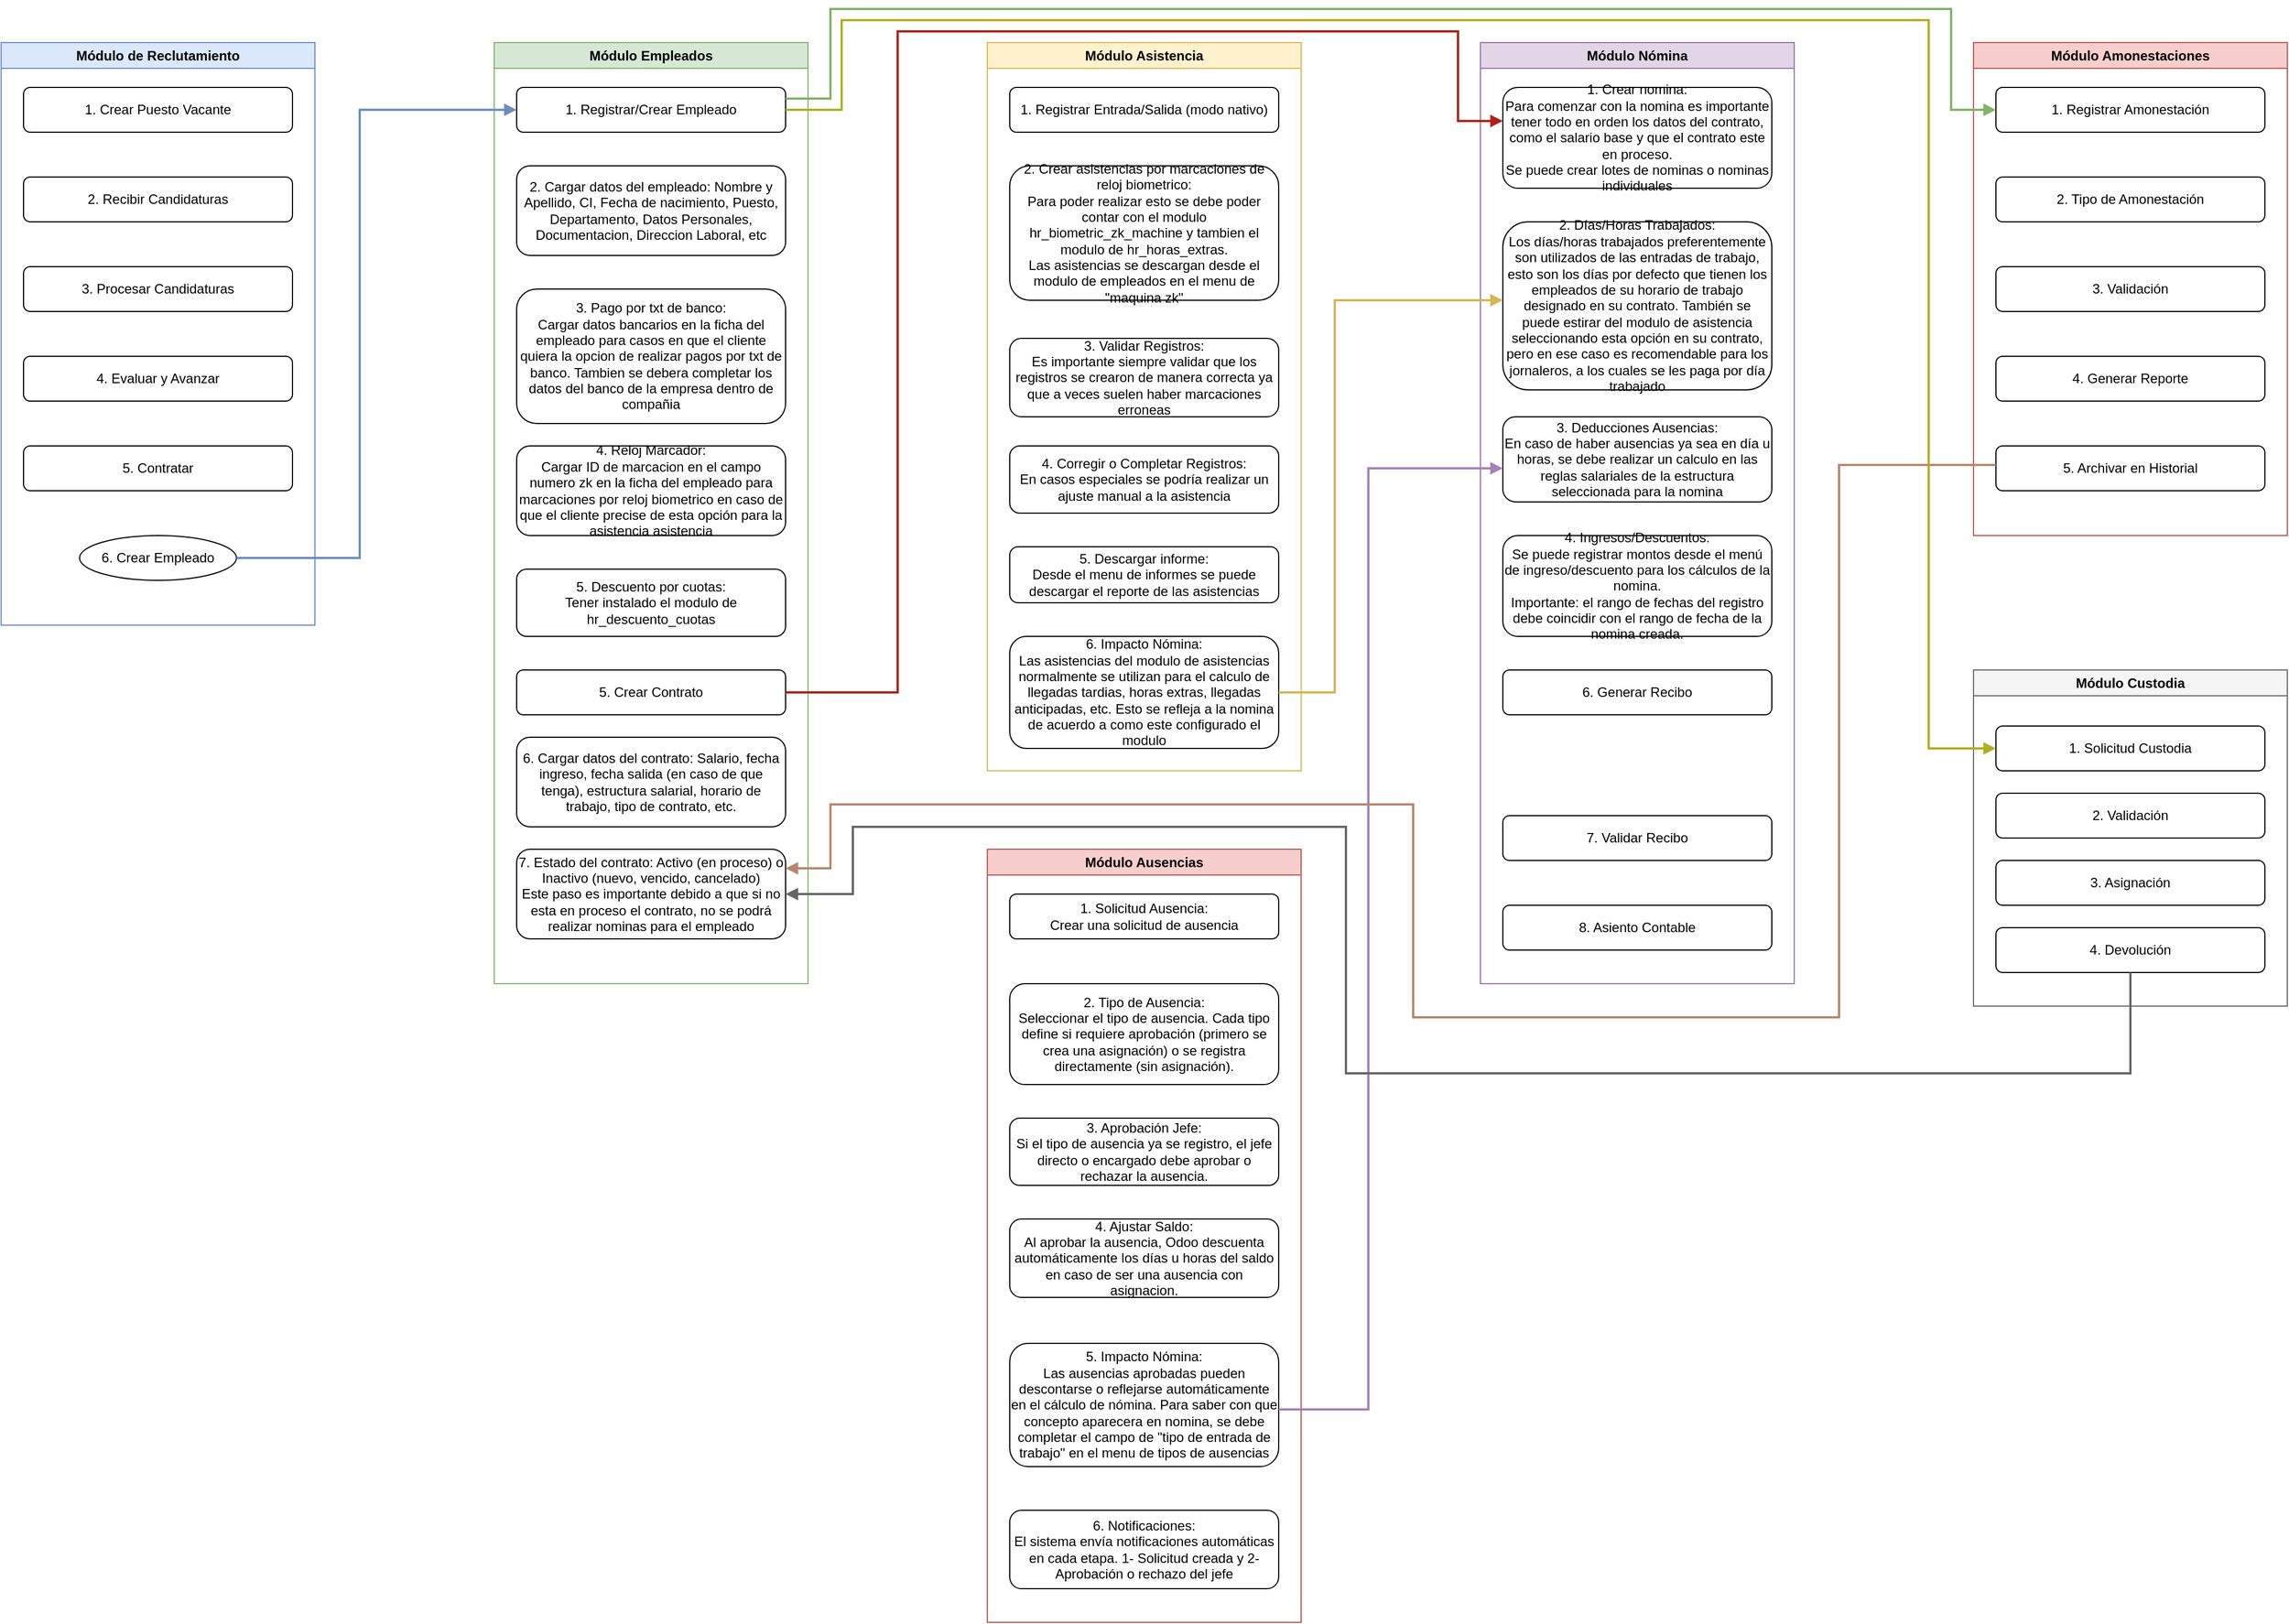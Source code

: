 <mxfile version="26.2.14">
  <diagram name="RRHH_Odoo_Flujo_Optimizado" id="X3b9cJ5aVg2Kd97cH52v">
    <mxGraphModel dx="1426" dy="740" grid="1" gridSize="10" guides="1" tooltips="1" connect="1" arrows="1" fold="1" page="1" pageScale="1" pageWidth="1169" pageHeight="827" math="0" shadow="0">
      <root>
        <mxCell id="0" />
        <mxCell id="1" parent="0" />
        <mxCell id="reclutamiento" value="Módulo de Reclutamiento" style="swimlane;whiteSpace=wrap;fillColor=#dae8fc;strokeColor=#6c8ebf;" parent="1" vertex="1">
          <mxGeometry x="40" y="80" width="280" height="520" as="geometry" />
        </mxCell>
        <mxCell id="definir_requisitos" value="1. Crear Puesto Vacante" style="rounded=1;whiteSpace=wrap;" parent="reclutamiento" vertex="1">
          <mxGeometry x="20" y="40" width="240" height="40" as="geometry" />
        </mxCell>
        <mxCell id="publicar_vacante" value="2. Recibir Candidaturas" style="rounded=1;whiteSpace=wrap;" parent="reclutamiento" vertex="1">
          <mxGeometry x="20" y="120" width="240" height="40" as="geometry" />
        </mxCell>
        <mxCell id="recibir_postulaciones" value="3. Procesar Candidaturas" style="rounded=1;whiteSpace=wrap;" parent="reclutamiento" vertex="1">
          <mxGeometry x="20" y="200" width="240" height="40" as="geometry" />
        </mxCell>
        <mxCell id="evaluar_candidatos" value="4. Evaluar y Avanzar" style="rounded=1;whiteSpace=wrap;" parent="reclutamiento" vertex="1">
          <mxGeometry x="20" y="280" width="240" height="40" as="geometry" />
        </mxCell>
        <mxCell id="test_formulario" value="5. Contratar" style="rounded=1;whiteSpace=wrap;" parent="reclutamiento" vertex="1">
          <mxGeometry x="20" y="360" width="240" height="40" as="geometry" />
        </mxCell>
        <mxCell id="crear_empleado" value="6. Crear Empleado" style="ellipse;whiteSpace=wrap;" parent="reclutamiento" vertex="1">
          <mxGeometry x="70" y="440" width="140" height="40" as="geometry" />
        </mxCell>
        <mxCell id="empleados" value="Módulo Empleados" style="swimlane;whiteSpace=wrap;fillColor=#d5e8d4;strokeColor=#82b366;" parent="1" vertex="1">
          <mxGeometry x="480" y="80" width="280" height="840" as="geometry" />
        </mxCell>
        <mxCell id="registro_empleado" value="1. Registrar/Crear Empleado" style="rounded=1;whiteSpace=wrap;" parent="empleados" vertex="1">
          <mxGeometry x="20" y="40" width="240" height="40" as="geometry" />
        </mxCell>
        <mxCell id="asignacion_puesto" value="6. Cargar datos del contrato: Salario, fecha ingreso, fecha salida (en caso de que tenga), estructura salarial, horario de trabajo, tipo de contrato, etc." style="rounded=1;whiteSpace=wrap;" parent="empleados" vertex="1">
          <mxGeometry x="20" y="620" width="240" height="80" as="geometry" />
        </mxCell>
        <mxCell id="asignacion_departamento" value="2. Cargar datos del empleado: Nombre y Apellido, CI, Fecha de nacimiento, Puesto, Departamento, Datos Personales, Documentacion, Direccion Laboral, etc" style="rounded=1;whiteSpace=wrap;" parent="empleados" vertex="1">
          <mxGeometry x="20" y="110" width="240" height="80" as="geometry" />
        </mxCell>
        <mxCell id="creacion_contrato" value="5. Crear Contrato" style="rounded=1;whiteSpace=wrap;" parent="empleados" vertex="1">
          <mxGeometry x="20" y="560" width="240" height="40" as="geometry" />
        </mxCell>
        <mxCell id="actualizacion_periodica" value="3. Pago por txt de banco:&#xa;Cargar datos bancarios en la ficha del empleado para casos en que el cliente quiera la opcion de realizar pagos por txt de banco. Tambien se debera completar los datos del banco de la empresa dentro de compañia" style="rounded=1;whiteSpace=wrap;" parent="empleados" vertex="1">
          <mxGeometry x="20" y="220" width="240" height="120" as="geometry" />
        </mxCell>
        <mxCell id="control_cambio_estado" value="7. Estado del contrato: Activo (en proceso) o Inactivo (nuevo, vencido, cancelado)&#xa;Este paso es importante debido a que si no esta en proceso el contrato, no se podrá realizar nominas para el empleado" style="rounded=1;whiteSpace=wrap;" parent="empleados" vertex="1">
          <mxGeometry x="20" y="720" width="240" height="80" as="geometry" />
        </mxCell>
        <mxCell id="7uCu36Cxa_jLhvMKCSyf-5" value="4. Reloj Marcador:&#xa;Cargar ID de marcacion en el campo numero zk en la ficha del empleado para marcaciones por reloj biometrico en caso de que el cliente precise de esta opción para la asistencia asistencia" style="rounded=1;whiteSpace=wrap;" vertex="1" parent="empleados">
          <mxGeometry x="20" y="360" width="240" height="80" as="geometry" />
        </mxCell>
        <mxCell id="7uCu36Cxa_jLhvMKCSyf-13" value="5. Descuento por cuotas:&#xa;Tener instalado el modulo de hr_descuento_cuotas" style="rounded=1;whiteSpace=wrap;" vertex="1" parent="empleados">
          <mxGeometry x="20" y="470" width="240" height="60" as="geometry" />
        </mxCell>
        <mxCell id="asistencia" value="Módulo Asistencia" style="swimlane;whiteSpace=wrap;fillColor=#fff2cc;strokeColor=#d6b656;strokeWidth=1;" parent="1" vertex="1">
          <mxGeometry x="920" y="80" width="280" height="650" as="geometry" />
        </mxCell>
        <mxCell id="registro_entrada" value="1. Registrar Entrada/Salida (modo nativo)" style="rounded=1;whiteSpace=wrap;" parent="asistencia" vertex="1">
          <mxGeometry x="20" y="40" width="240" height="40" as="geometry" />
        </mxCell>
        <mxCell id="registro_salida" value="2. Crear asistencias por marcaciones de reloj biometrico:&#xa;Para poder realizar esto se debe poder contar con el modulo hr_biometric_zk_machine y tambien el modulo de hr_horas_extras.&#xa;Las asistencias se descargan desde el modulo de empleados en el menu de &quot;maquina zk&quot;" style="rounded=1;whiteSpace=wrap;" parent="asistencia" vertex="1">
          <mxGeometry x="20" y="110" width="240" height="120" as="geometry" />
        </mxCell>
        <mxCell id="validacion_asistencia" value="3. Validar Registros:&#xa;Es importante siempre validar que los registros se crearon de manera correcta ya que a veces suelen haber marcaciones erroneas" style="rounded=1;whiteSpace=wrap;" parent="asistencia" vertex="1">
          <mxGeometry x="20" y="264" width="240" height="70" as="geometry" />
        </mxCell>
        <mxCell id="ajuste_manual" value="4. Corregir o Completar Registros:&#xa;En casos especiales se podría realizar un ajuste manual a la asistencia" style="rounded=1;whiteSpace=wrap;" parent="asistencia" vertex="1">
          <mxGeometry x="20" y="360" width="240" height="60" as="geometry" />
        </mxCell>
        <mxCell id="exportacion_nomina" value="6. Impacto Nómina:&#xa;Las asistencias del modulo de asistencias normalmente se utilizan para el calculo de llegadas tardias, horas extras, llegadas anticipadas, etc. Esto se refleja a la nomina de acuerdo a como este configurado el modulo" style="rounded=1;whiteSpace=wrap;" parent="asistencia" vertex="1">
          <mxGeometry x="20" y="530" width="240" height="100" as="geometry" />
        </mxCell>
        <mxCell id="7uCu36Cxa_jLhvMKCSyf-12" value="5. Descargar informe:&#xa;Desde el menu de informes se puede descargar el reporte de las asistencias" style="rounded=1;whiteSpace=wrap;" vertex="1" parent="asistencia">
          <mxGeometry x="20" y="450" width="240" height="50" as="geometry" />
        </mxCell>
        <mxCell id="ausencias" value="Módulo Ausencias" style="swimlane;whiteSpace=wrap;fillColor=#f8cecc;strokeColor=#b85450;" parent="1" vertex="1">
          <mxGeometry x="920" y="800" width="280" height="690" as="geometry" />
        </mxCell>
        <mxCell id="creacion_solicitud" value="1. Solicitud Ausencia:&#xa;Crear una solicitud de ausencia" style="rounded=1;whiteSpace=wrap;" parent="ausencias" vertex="1">
          <mxGeometry x="20" y="40" width="240" height="40" as="geometry" />
        </mxCell>
        <mxCell id="seleccion_tipo_ausencia" value="2. Tipo de Ausencia:&#xa;Seleccionar el tipo de ausencia. Cada tipo define si requiere aprobación (primero se crea una asignación) o se registra directamente (sin asignación)." style="rounded=1;whiteSpace=wrap;fontStyle=0" parent="ausencias" vertex="1">
          <mxGeometry x="20" y="120" width="240" height="90" as="geometry" />
        </mxCell>
        <mxCell id="validacion_responsable" value="3. Aprobación Jefe:&#xa;Si el tipo de ausencia ya se registro, el jefe directo o encargado debe aprobar o rechazar la ausencia." style="rounded=1;whiteSpace=wrap;" parent="ausencias" vertex="1">
          <mxGeometry x="20" y="240" width="240" height="60" as="geometry" />
        </mxCell>
        <mxCell id="ajuste_saldo" value="4. Ajustar Saldo:&#xa;Al aprobar la ausencia, Odoo descuenta automáticamente los días u horas del saldo en caso de ser una ausencia con asignacion." style="rounded=1;whiteSpace=wrap;" parent="ausencias" vertex="1">
          <mxGeometry x="20" y="330" width="240" height="70" as="geometry" />
        </mxCell>
        <mxCell id="enlace_nomina" value="5. Impacto Nómina:&#xa;Las ausencias aprobadas pueden descontarse o reflejarse automáticamente en el cálculo de nómina. Para saber con que concepto aparecera en nomina, se debe completar el campo de &quot;tipo de entrada de trabajo&quot; en el menu de tipos de ausencias" style="rounded=1;whiteSpace=wrap;" parent="ausencias" vertex="1">
          <mxGeometry x="20" y="441" width="240" height="110" as="geometry" />
        </mxCell>
        <mxCell id="notificaciones" value="6. Notificaciones:&#xa;El sistema envía notificaciones automáticas en cada etapa. 1- Solicitud creada y 2- Aprobación o rechazo del jefe" style="rounded=1;whiteSpace=wrap;" parent="ausencias" vertex="1">
          <mxGeometry x="20" y="590" width="240" height="70" as="geometry" />
        </mxCell>
        <mxCell id="nomina" value="Módulo Nómina" style="swimlane;whiteSpace=wrap;fillColor=#e1d5e7;strokeColor=#9673a6;" parent="1" vertex="1">
          <mxGeometry x="1360" y="80" width="280" height="840" as="geometry" />
        </mxCell>
        <mxCell id="calculo_salario_base" value="1. Crear nomina:&#xa;Para comenzar con la nomina es importante tener todo en orden los datos del contrato, como el salario base y que el contrato este en proceso.&#xa;Se puede crear lotes de nominas o nominas individuales" style="rounded=1;whiteSpace=wrap;" parent="nomina" vertex="1">
          <mxGeometry x="20" y="40" width="240" height="90" as="geometry" />
        </mxCell>
        <mxCell id="inclusion_horas_trabajadas" value="2. Días/Horas Trabajados:&#xa;Los días/horas trabajados preferentemente son utilizados de las entradas de trabajo, esto son los días por defecto que tienen los empleados de su horario de trabajo designado en su contrato. También se puede estirar del modulo de asistencia seleccionando esta opción en su contrato, pero en ese caso es recomendable para los jornaleros, a los cuales se les paga por día trabajado" style="rounded=1;whiteSpace=wrap;" parent="nomina" vertex="1">
          <mxGeometry x="20" y="160" width="240" height="150" as="geometry" />
        </mxCell>
        <mxCell id="inclusion_ausencias" value="3. Deducciones Ausencias:&#xa;En caso de haber ausencias ya sea en día u horas, se debe realizar un calculo en las reglas salariales de la estructura seleccionada para la nomina" style="rounded=1;whiteSpace=wrap;" parent="nomina" vertex="1">
          <mxGeometry x="20" y="334" width="240" height="76" as="geometry" />
        </mxCell>
        <mxCell id="generacion_asiento_contable" value="8. Asiento Contable" style="rounded=1;whiteSpace=wrap;" parent="nomina" vertex="1">
          <mxGeometry x="20" y="770" width="240" height="40" as="geometry" />
        </mxCell>
        <mxCell id="validacion_recibo" value="7. Validar Recibo" style="rounded=1;whiteSpace=wrap;" parent="nomina" vertex="1">
          <mxGeometry x="20" y="690" width="240" height="40" as="geometry" />
        </mxCell>
        <mxCell id="generacion_recibo_nomina" value="6. Generar Recibo" style="rounded=1;whiteSpace=wrap;" parent="nomina" vertex="1">
          <mxGeometry x="20" y="560" width="240" height="40" as="geometry" />
        </mxCell>
        <mxCell id="inclusion_inputs_adicionales" value="4. Ingresos/Descuentos:&#xa;Se puede registrar montos desde el menú de ingreso/descuento para los cálculos de la nomina.&#xa;Importante: el rango de fechas del registro debe coincidir con el rango de fecha de la nomina creada." style="rounded=1;whiteSpace=wrap;" parent="nomina" vertex="1">
          <mxGeometry x="20" y="440" width="240" height="90" as="geometry" />
        </mxCell>
        <mxCell id="custodia" value="Módulo Custodia" style="swimlane;whiteSpace=wrap;fillColor=#f5f5f5;strokeColor=#666666;" parent="1" vertex="1">
          <mxGeometry x="1800" y="640" width="280" height="300" as="geometry" />
        </mxCell>
        <mxCell id="registro_solicitud_custodia" value="1. Solicitud Custodia" style="rounded=1;whiteSpace=wrap;" parent="custodia" vertex="1">
          <mxGeometry x="20" y="50" width="240" height="40" as="geometry" />
        </mxCell>
        <mxCell id="validacion_custodia" value="2. Validación" style="rounded=1;whiteSpace=wrap;" parent="custodia" vertex="1">
          <mxGeometry x="20" y="110" width="240" height="40" as="geometry" />
        </mxCell>
        <mxCell id="asignacion_propiedad" value="3. Asignación" style="rounded=1;whiteSpace=wrap;" parent="custodia" vertex="1">
          <mxGeometry x="20" y="170" width="240" height="40" as="geometry" />
        </mxCell>
        <mxCell id="registro_devolucion" value="4. Devolución" style="rounded=1;whiteSpace=wrap;" parent="custodia" vertex="1">
          <mxGeometry x="20" y="230" width="240" height="40" as="geometry" />
        </mxCell>
        <mxCell id="amonestaciones" value="Módulo Amonestaciones" style="swimlane;whiteSpace=wrap;fillColor=#f8cecc;strokeColor=#b85450;" parent="1" vertex="1">
          <mxGeometry x="1800" y="80" width="280" height="440" as="geometry" />
        </mxCell>
        <mxCell id="registro_amonestacion" value="1. Registrar Amonestación" style="rounded=1;whiteSpace=wrap;" parent="amonestaciones" vertex="1">
          <mxGeometry x="20" y="40" width="240" height="40" as="geometry" />
        </mxCell>
        <mxCell id="definicion_tipo_amonestacion" value="2. Tipo de Amonestación" style="rounded=1;whiteSpace=wrap;" parent="amonestaciones" vertex="1">
          <mxGeometry x="20" y="120" width="240" height="40" as="geometry" />
        </mxCell>
        <mxCell id="validacion_amonestacion" value="3. Validación" style="rounded=1;whiteSpace=wrap;" parent="amonestaciones" vertex="1">
          <mxGeometry x="20" y="200" width="240" height="40" as="geometry" />
        </mxCell>
        <mxCell id="generacion_reporte_pdf" value="4. Generar Reporte" style="rounded=1;whiteSpace=wrap;" parent="amonestaciones" vertex="1">
          <mxGeometry x="20" y="280" width="240" height="40" as="geometry" />
        </mxCell>
        <mxCell id="archivo_historial_empleado" value="5. Archivar en Historial" style="rounded=1;whiteSpace=wrap;" parent="amonestaciones" vertex="1">
          <mxGeometry x="20" y="360" width="240" height="40" as="geometry" />
        </mxCell>
        <mxCell id="con_reclutamiento_empleados" style="edgeStyle=orthogonalEdgeStyle;rounded=0;endArrow=block;html=1;strokeColor=#6c8ebf;strokeWidth=2;exitX=1;exitY=0.5;exitDx=0;exitDy=0;" parent="1" source="crear_empleado" target="registro_empleado" edge="1">
          <mxGeometry relative="1" as="geometry">
            <mxPoint x="360" y="610" as="sourcePoint" />
            <mxPoint x="360" y="110" as="targetPoint" />
            <Array as="points">
              <mxPoint x="360" y="540" />
              <mxPoint x="360" y="140" />
            </Array>
          </mxGeometry>
        </mxCell>
        <mxCell id="con_empleados_nomina_contrato" style="edgeStyle=orthogonalEdgeStyle;rounded=0;endArrow=block;html=1;strokeColor=#B31F15;strokeWidth=2;fillColor=#FF1111;" parent="1" source="creacion_contrato" target="calculo_salario_base" edge="1">
          <mxGeometry relative="1" as="geometry">
            <Array as="points">
              <mxPoint x="840" y="660" />
              <mxPoint x="840" y="70" />
              <mxPoint x="1340" y="70" />
              <mxPoint x="1340" y="150" />
            </Array>
          </mxGeometry>
        </mxCell>
        <mxCell id="con_asistencia_nomina_horas" style="edgeStyle=orthogonalEdgeStyle;rounded=0;endArrow=block;html=1;strokeColor=#d6b656;strokeWidth=2;exitX=1;exitY=0.5;exitDx=0;exitDy=0;" parent="1" source="exportacion_nomina" target="inclusion_horas_trabajadas" edge="1">
          <mxGeometry relative="1" as="geometry">
            <Array as="points">
              <mxPoint x="1230" y="660" />
              <mxPoint x="1230" y="310" />
            </Array>
            <mxPoint x="1190" y="540" as="sourcePoint" />
          </mxGeometry>
        </mxCell>
        <mxCell id="con_ausencias_nomina_dias" style="edgeStyle=orthogonalEdgeStyle;rounded=0;endArrow=block;html=1;strokeColor=#A680B8;strokeWidth=2;" parent="1" source="enlace_nomina" target="inclusion_ausencias" edge="1">
          <mxGeometry relative="1" as="geometry">
            <Array as="points">
              <mxPoint x="1260" y="1300" />
              <mxPoint x="1260" y="460" />
            </Array>
          </mxGeometry>
        </mxCell>
        <mxCell id="con_empleado_amonestaciones" style="edgeStyle=orthogonalEdgeStyle;rounded=0;endArrow=block;html=1;strokeColor=#82b366;strokeWidth=2;" parent="1" source="registro_empleado" target="registro_amonestacion" edge="1">
          <mxGeometry relative="1" as="geometry">
            <Array as="points">
              <mxPoint x="780" y="130" />
              <mxPoint x="780" y="50" />
              <mxPoint x="1780" y="50" />
              <mxPoint x="1780" y="140" />
            </Array>
          </mxGeometry>
        </mxCell>
        <mxCell id="con_amonestaciones_historial" style="edgeStyle=orthogonalEdgeStyle;rounded=0;endArrow=block;html=1;strokeColor=#B8866E;strokeWidth=2;" parent="1" edge="1">
          <mxGeometry relative="1" as="geometry">
            <Array as="points">
              <mxPoint x="1680" y="457" />
              <mxPoint x="1680" y="950" />
              <mxPoint x="1300" y="950" />
              <mxPoint x="1300" y="760" />
              <mxPoint x="780" y="760" />
              <mxPoint x="780" y="817" />
            </Array>
            <mxPoint x="1820" y="457" as="sourcePoint" />
            <mxPoint x="740" y="817" as="targetPoint" />
          </mxGeometry>
        </mxCell>
        <mxCell id="con_empleado_custodia" style="edgeStyle=orthogonalEdgeStyle;rounded=0;endArrow=block;html=1;strokeColor=#B3AE23;strokeWidth=2;" parent="1" source="registro_empleado" target="registro_solicitud_custodia" edge="1">
          <mxGeometry relative="1" as="geometry">
            <Array as="points">
              <mxPoint x="790" y="140" />
              <mxPoint x="790" y="60" />
              <mxPoint x="1760" y="60" />
              <mxPoint x="1760" y="710" />
            </Array>
          </mxGeometry>
        </mxCell>
        <mxCell id="con_custodia_estado" style="edgeStyle=orthogonalEdgeStyle;rounded=0;endArrow=block;html=1;strokeColor=#666666;strokeWidth=2;" parent="1" source="registro_devolucion" target="control_cambio_estado" edge="1">
          <mxGeometry relative="1" as="geometry">
            <Array as="points">
              <mxPoint x="1940" y="1000" />
              <mxPoint x="1240" y="1000" />
              <mxPoint x="1240" y="780" />
              <mxPoint x="800" y="780" />
              <mxPoint x="800" y="840" />
            </Array>
          </mxGeometry>
        </mxCell>
      </root>
    </mxGraphModel>
  </diagram>
</mxfile>
